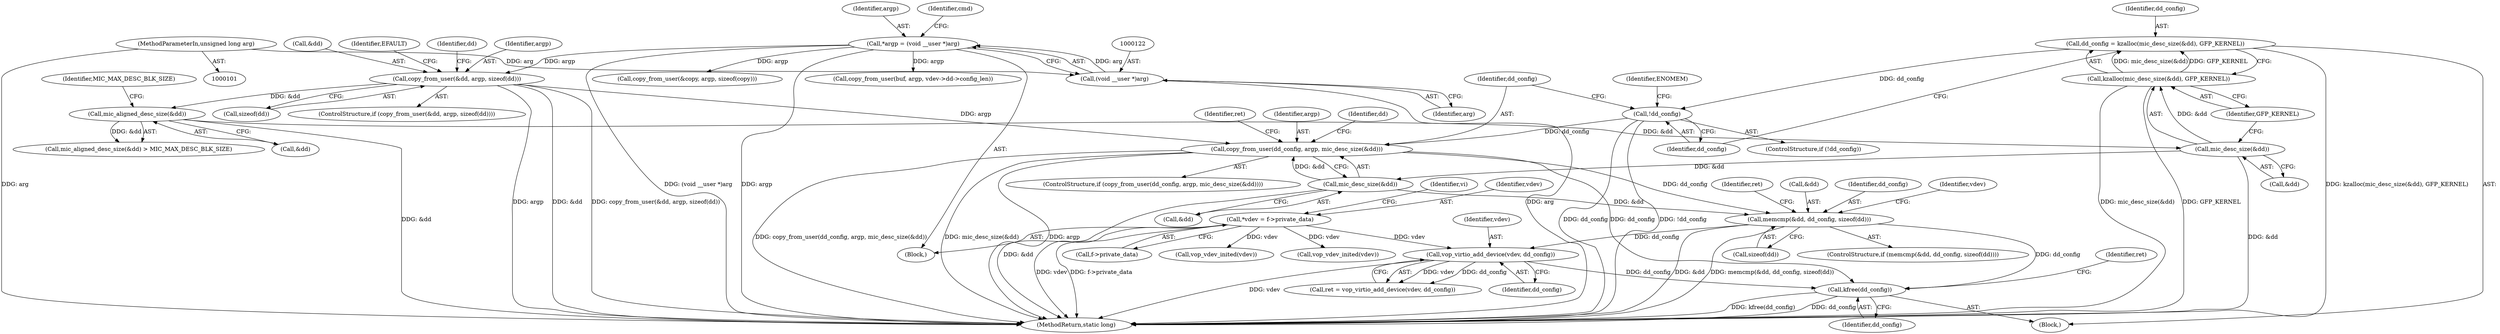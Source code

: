 digraph "0_linux_9bf292bfca94694a721449e3fd752493856710f6@API" {
"1000235" [label="(Call,kfree(dd_config))"];
"1000208" [label="(Call,vop_virtio_add_device(vdev, dd_config))"];
"1000107" [label="(Call,*vdev = f->private_data)"];
"1000184" [label="(Call,memcmp(&dd, dd_config, sizeof(dd)))"];
"1000174" [label="(Call,mic_desc_size(&dd))"];
"1000160" [label="(Call,mic_desc_size(&dd))"];
"1000145" [label="(Call,mic_aligned_desc_size(&dd))"];
"1000133" [label="(Call,copy_from_user(&dd, argp, sizeof(dd)))"];
"1000119" [label="(Call,*argp = (void __user *)arg)"];
"1000121" [label="(Call,(void __user *)arg)"];
"1000104" [label="(MethodParameterIn,unsigned long arg)"];
"1000171" [label="(Call,copy_from_user(dd_config, argp, mic_desc_size(&dd)))"];
"1000165" [label="(Call,!dd_config)"];
"1000157" [label="(Call,dd_config = kzalloc(mic_desc_size(&dd), GFP_KERNEL))"];
"1000159" [label="(Call,kzalloc(mic_desc_size(&dd), GFP_KERNEL))"];
"1000185" [label="(Call,&dd)"];
"1000160" [label="(Call,mic_desc_size(&dd))"];
"1000166" [label="(Identifier,dd_config)"];
"1000119" [label="(Call,*argp = (void __user *)arg)"];
"1000157" [label="(Call,dd_config = kzalloc(mic_desc_size(&dd), GFP_KERNEL))"];
"1000104" [label="(MethodParameterIn,unsigned long arg)"];
"1000340" [label="(Call,copy_from_user(buf, argp, vdev->dd->config_len))"];
"1000129" [label="(Block,)"];
"1000249" [label="(Call,vop_vdev_inited(vdev))"];
"1000163" [label="(Identifier,GFP_KERNEL)"];
"1000146" [label="(Call,&dd)"];
"1000158" [label="(Identifier,dd_config)"];
"1000187" [label="(Identifier,dd_config)"];
"1000161" [label="(Call,&dd)"];
"1000175" [label="(Call,&dd)"];
"1000132" [label="(ControlStructure,if (copy_from_user(&dd, argp, sizeof(dd))))"];
"1000376" [label="(MethodReturn,static long)"];
"1000108" [label="(Identifier,vdev)"];
"1000199" [label="(Identifier,vdev)"];
"1000169" [label="(Identifier,ENOMEM)"];
"1000179" [label="(Identifier,ret)"];
"1000148" [label="(Identifier,MIC_MAX_DESC_BLK_SIZE)"];
"1000209" [label="(Identifier,vdev)"];
"1000107" [label="(Call,*vdev = f->private_data)"];
"1000109" [label="(Call,f->private_data)"];
"1000192" [label="(Identifier,ret)"];
"1000136" [label="(Identifier,argp)"];
"1000236" [label="(Identifier,dd_config)"];
"1000170" [label="(ControlStructure,if (copy_from_user(dd_config, argp, mic_desc_size(&dd))))"];
"1000165" [label="(Call,!dd_config)"];
"1000188" [label="(Call,sizeof(dd))"];
"1000134" [label="(Call,&dd)"];
"1000206" [label="(Call,ret = vop_virtio_add_device(vdev, dd_config))"];
"1000159" [label="(Call,kzalloc(mic_desc_size(&dd), GFP_KERNEL))"];
"1000174" [label="(Call,mic_desc_size(&dd))"];
"1000210" [label="(Identifier,dd_config)"];
"1000121" [label="(Call,(void __user *)arg)"];
"1000133" [label="(Call,copy_from_user(&dd, argp, sizeof(dd)))"];
"1000164" [label="(ControlStructure,if (!dd_config))"];
"1000184" [label="(Call,memcmp(&dd, dd_config, sizeof(dd)))"];
"1000172" [label="(Identifier,dd_config)"];
"1000141" [label="(Identifier,EFAULT)"];
"1000173" [label="(Identifier,argp)"];
"1000186" [label="(Identifier,dd)"];
"1000208" [label="(Call,vop_virtio_add_device(vdev, dd_config))"];
"1000114" [label="(Identifier,vi)"];
"1000238" [label="(Identifier,ret)"];
"1000147" [label="(Identifier,dd)"];
"1000145" [label="(Call,mic_aligned_desc_size(&dd))"];
"1000126" [label="(Identifier,cmd)"];
"1000183" [label="(ControlStructure,if (memcmp(&dd, dd_config, sizeof(dd))))"];
"1000105" [label="(Block,)"];
"1000316" [label="(Call,vop_vdev_inited(vdev))"];
"1000120" [label="(Identifier,argp)"];
"1000235" [label="(Call,kfree(dd_config))"];
"1000144" [label="(Call,mic_aligned_desc_size(&dd) > MIC_MAX_DESC_BLK_SIZE)"];
"1000137" [label="(Call,sizeof(dd))"];
"1000171" [label="(Call,copy_from_user(dd_config, argp, mic_desc_size(&dd)))"];
"1000123" [label="(Identifier,arg)"];
"1000255" [label="(Call,copy_from_user(&copy, argp, sizeof(copy)))"];
"1000235" -> "1000129"  [label="AST: "];
"1000235" -> "1000236"  [label="CFG: "];
"1000236" -> "1000235"  [label="AST: "];
"1000238" -> "1000235"  [label="CFG: "];
"1000235" -> "1000376"  [label="DDG: dd_config"];
"1000235" -> "1000376"  [label="DDG: kfree(dd_config)"];
"1000208" -> "1000235"  [label="DDG: dd_config"];
"1000171" -> "1000235"  [label="DDG: dd_config"];
"1000184" -> "1000235"  [label="DDG: dd_config"];
"1000208" -> "1000206"  [label="AST: "];
"1000208" -> "1000210"  [label="CFG: "];
"1000209" -> "1000208"  [label="AST: "];
"1000210" -> "1000208"  [label="AST: "];
"1000206" -> "1000208"  [label="CFG: "];
"1000208" -> "1000376"  [label="DDG: vdev"];
"1000208" -> "1000206"  [label="DDG: vdev"];
"1000208" -> "1000206"  [label="DDG: dd_config"];
"1000107" -> "1000208"  [label="DDG: vdev"];
"1000184" -> "1000208"  [label="DDG: dd_config"];
"1000107" -> "1000105"  [label="AST: "];
"1000107" -> "1000109"  [label="CFG: "];
"1000108" -> "1000107"  [label="AST: "];
"1000109" -> "1000107"  [label="AST: "];
"1000114" -> "1000107"  [label="CFG: "];
"1000107" -> "1000376"  [label="DDG: vdev"];
"1000107" -> "1000376"  [label="DDG: f->private_data"];
"1000107" -> "1000249"  [label="DDG: vdev"];
"1000107" -> "1000316"  [label="DDG: vdev"];
"1000184" -> "1000183"  [label="AST: "];
"1000184" -> "1000188"  [label="CFG: "];
"1000185" -> "1000184"  [label="AST: "];
"1000187" -> "1000184"  [label="AST: "];
"1000188" -> "1000184"  [label="AST: "];
"1000192" -> "1000184"  [label="CFG: "];
"1000199" -> "1000184"  [label="CFG: "];
"1000184" -> "1000376"  [label="DDG: &dd"];
"1000184" -> "1000376"  [label="DDG: memcmp(&dd, dd_config, sizeof(dd))"];
"1000174" -> "1000184"  [label="DDG: &dd"];
"1000171" -> "1000184"  [label="DDG: dd_config"];
"1000174" -> "1000171"  [label="AST: "];
"1000174" -> "1000175"  [label="CFG: "];
"1000175" -> "1000174"  [label="AST: "];
"1000171" -> "1000174"  [label="CFG: "];
"1000174" -> "1000376"  [label="DDG: &dd"];
"1000174" -> "1000171"  [label="DDG: &dd"];
"1000160" -> "1000174"  [label="DDG: &dd"];
"1000160" -> "1000159"  [label="AST: "];
"1000160" -> "1000161"  [label="CFG: "];
"1000161" -> "1000160"  [label="AST: "];
"1000163" -> "1000160"  [label="CFG: "];
"1000160" -> "1000376"  [label="DDG: &dd"];
"1000160" -> "1000159"  [label="DDG: &dd"];
"1000145" -> "1000160"  [label="DDG: &dd"];
"1000145" -> "1000144"  [label="AST: "];
"1000145" -> "1000146"  [label="CFG: "];
"1000146" -> "1000145"  [label="AST: "];
"1000148" -> "1000145"  [label="CFG: "];
"1000145" -> "1000376"  [label="DDG: &dd"];
"1000145" -> "1000144"  [label="DDG: &dd"];
"1000133" -> "1000145"  [label="DDG: &dd"];
"1000133" -> "1000132"  [label="AST: "];
"1000133" -> "1000137"  [label="CFG: "];
"1000134" -> "1000133"  [label="AST: "];
"1000136" -> "1000133"  [label="AST: "];
"1000137" -> "1000133"  [label="AST: "];
"1000141" -> "1000133"  [label="CFG: "];
"1000147" -> "1000133"  [label="CFG: "];
"1000133" -> "1000376"  [label="DDG: &dd"];
"1000133" -> "1000376"  [label="DDG: copy_from_user(&dd, argp, sizeof(dd))"];
"1000133" -> "1000376"  [label="DDG: argp"];
"1000119" -> "1000133"  [label="DDG: argp"];
"1000133" -> "1000171"  [label="DDG: argp"];
"1000119" -> "1000105"  [label="AST: "];
"1000119" -> "1000121"  [label="CFG: "];
"1000120" -> "1000119"  [label="AST: "];
"1000121" -> "1000119"  [label="AST: "];
"1000126" -> "1000119"  [label="CFG: "];
"1000119" -> "1000376"  [label="DDG: (void __user *)arg"];
"1000119" -> "1000376"  [label="DDG: argp"];
"1000121" -> "1000119"  [label="DDG: arg"];
"1000119" -> "1000255"  [label="DDG: argp"];
"1000119" -> "1000340"  [label="DDG: argp"];
"1000121" -> "1000123"  [label="CFG: "];
"1000122" -> "1000121"  [label="AST: "];
"1000123" -> "1000121"  [label="AST: "];
"1000121" -> "1000376"  [label="DDG: arg"];
"1000104" -> "1000121"  [label="DDG: arg"];
"1000104" -> "1000101"  [label="AST: "];
"1000104" -> "1000376"  [label="DDG: arg"];
"1000171" -> "1000170"  [label="AST: "];
"1000172" -> "1000171"  [label="AST: "];
"1000173" -> "1000171"  [label="AST: "];
"1000179" -> "1000171"  [label="CFG: "];
"1000186" -> "1000171"  [label="CFG: "];
"1000171" -> "1000376"  [label="DDG: argp"];
"1000171" -> "1000376"  [label="DDG: copy_from_user(dd_config, argp, mic_desc_size(&dd))"];
"1000171" -> "1000376"  [label="DDG: mic_desc_size(&dd)"];
"1000165" -> "1000171"  [label="DDG: dd_config"];
"1000165" -> "1000164"  [label="AST: "];
"1000165" -> "1000166"  [label="CFG: "];
"1000166" -> "1000165"  [label="AST: "];
"1000169" -> "1000165"  [label="CFG: "];
"1000172" -> "1000165"  [label="CFG: "];
"1000165" -> "1000376"  [label="DDG: dd_config"];
"1000165" -> "1000376"  [label="DDG: !dd_config"];
"1000157" -> "1000165"  [label="DDG: dd_config"];
"1000157" -> "1000129"  [label="AST: "];
"1000157" -> "1000159"  [label="CFG: "];
"1000158" -> "1000157"  [label="AST: "];
"1000159" -> "1000157"  [label="AST: "];
"1000166" -> "1000157"  [label="CFG: "];
"1000157" -> "1000376"  [label="DDG: kzalloc(mic_desc_size(&dd), GFP_KERNEL)"];
"1000159" -> "1000157"  [label="DDG: mic_desc_size(&dd)"];
"1000159" -> "1000157"  [label="DDG: GFP_KERNEL"];
"1000159" -> "1000163"  [label="CFG: "];
"1000163" -> "1000159"  [label="AST: "];
"1000159" -> "1000376"  [label="DDG: mic_desc_size(&dd)"];
"1000159" -> "1000376"  [label="DDG: GFP_KERNEL"];
}

